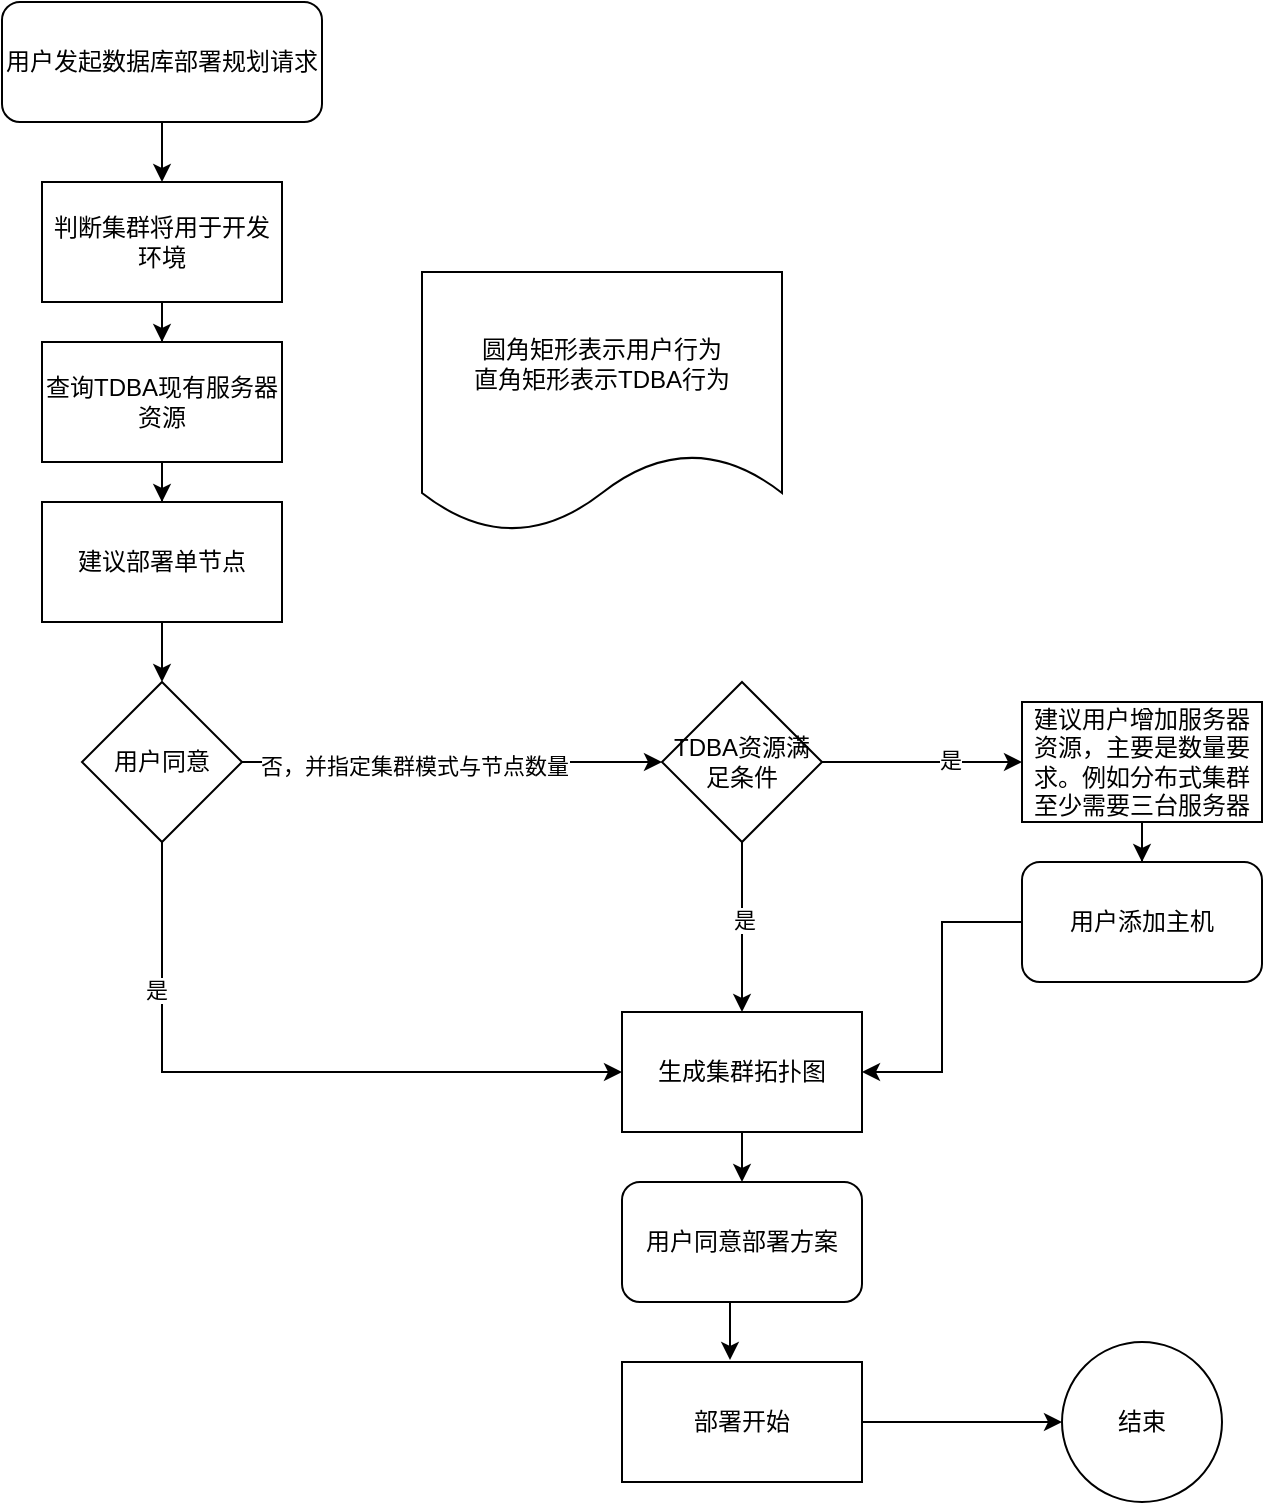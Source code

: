 <mxfile version="24.6.2" type="github">
  <diagram id="C5RBs43oDa-KdzZeNtuy" name="Page-1">
    <mxGraphModel dx="1674" dy="738" grid="1" gridSize="10" guides="1" tooltips="1" connect="1" arrows="1" fold="1" page="1" pageScale="1" pageWidth="827" pageHeight="1169" math="0" shadow="0">
      <root>
        <mxCell id="WIyWlLk6GJQsqaUBKTNV-0" />
        <mxCell id="WIyWlLk6GJQsqaUBKTNV-1" parent="WIyWlLk6GJQsqaUBKTNV-0" />
        <mxCell id="5DEuAuNzQNV4okEuvg3l-0" value="" style="edgeStyle=orthogonalEdgeStyle;rounded=0;orthogonalLoop=1;jettySize=auto;html=1;" parent="WIyWlLk6GJQsqaUBKTNV-1" source="5DEuAuNzQNV4okEuvg3l-1" target="5DEuAuNzQNV4okEuvg3l-2" edge="1">
          <mxGeometry relative="1" as="geometry" />
        </mxCell>
        <mxCell id="5DEuAuNzQNV4okEuvg3l-1" value="用户发起数据库部署规划请求" style="rounded=1;whiteSpace=wrap;html=1;" parent="WIyWlLk6GJQsqaUBKTNV-1" vertex="1">
          <mxGeometry x="100" y="20" width="160" height="60" as="geometry" />
        </mxCell>
        <mxCell id="5DEuAuNzQNV4okEuvg3l-4" value="" style="edgeStyle=orthogonalEdgeStyle;rounded=0;orthogonalLoop=1;jettySize=auto;html=1;" parent="WIyWlLk6GJQsqaUBKTNV-1" source="5DEuAuNzQNV4okEuvg3l-2" target="5DEuAuNzQNV4okEuvg3l-3" edge="1">
          <mxGeometry relative="1" as="geometry" />
        </mxCell>
        <mxCell id="5DEuAuNzQNV4okEuvg3l-2" value="判断集群将用于开发环境" style="rounded=0;whiteSpace=wrap;html=1;" parent="WIyWlLk6GJQsqaUBKTNV-1" vertex="1">
          <mxGeometry x="120" y="110" width="120" height="60" as="geometry" />
        </mxCell>
        <mxCell id="5DEuAuNzQNV4okEuvg3l-6" value="" style="edgeStyle=orthogonalEdgeStyle;rounded=0;orthogonalLoop=1;jettySize=auto;html=1;" parent="WIyWlLk6GJQsqaUBKTNV-1" source="5DEuAuNzQNV4okEuvg3l-3" target="5DEuAuNzQNV4okEuvg3l-5" edge="1">
          <mxGeometry relative="1" as="geometry" />
        </mxCell>
        <mxCell id="5DEuAuNzQNV4okEuvg3l-3" value="查询TDBA现有服务器资源" style="whiteSpace=wrap;html=1;rounded=0;" parent="WIyWlLk6GJQsqaUBKTNV-1" vertex="1">
          <mxGeometry x="120" y="190" width="120" height="60" as="geometry" />
        </mxCell>
        <mxCell id="5DEuAuNzQNV4okEuvg3l-8" value="" style="edgeStyle=orthogonalEdgeStyle;rounded=0;orthogonalLoop=1;jettySize=auto;html=1;" parent="WIyWlLk6GJQsqaUBKTNV-1" source="5DEuAuNzQNV4okEuvg3l-5" target="5DEuAuNzQNV4okEuvg3l-7" edge="1">
          <mxGeometry relative="1" as="geometry" />
        </mxCell>
        <mxCell id="5DEuAuNzQNV4okEuvg3l-5" value="建议部署单节点" style="whiteSpace=wrap;html=1;rounded=0;" parent="WIyWlLk6GJQsqaUBKTNV-1" vertex="1">
          <mxGeometry x="120" y="270" width="120" height="60" as="geometry" />
        </mxCell>
        <mxCell id="5DEuAuNzQNV4okEuvg3l-18" value="" style="edgeStyle=orthogonalEdgeStyle;rounded=0;orthogonalLoop=1;jettySize=auto;html=1;" parent="WIyWlLk6GJQsqaUBKTNV-1" source="5DEuAuNzQNV4okEuvg3l-7" target="5DEuAuNzQNV4okEuvg3l-17" edge="1">
          <mxGeometry relative="1" as="geometry" />
        </mxCell>
        <mxCell id="5DEuAuNzQNV4okEuvg3l-19" value="否，并指定集群模式与节点数量" style="edgeLabel;html=1;align=center;verticalAlign=middle;resizable=0;points=[];" parent="5DEuAuNzQNV4okEuvg3l-18" vertex="1" connectable="0">
          <mxGeometry x="-0.185" y="-2" relative="1" as="geometry">
            <mxPoint as="offset" />
          </mxGeometry>
        </mxCell>
        <mxCell id="5DEuAuNzQNV4okEuvg3l-23" style="edgeStyle=orthogonalEdgeStyle;rounded=0;orthogonalLoop=1;jettySize=auto;html=1;exitX=0.5;exitY=1;exitDx=0;exitDy=0;entryX=0;entryY=0.5;entryDx=0;entryDy=0;" parent="WIyWlLk6GJQsqaUBKTNV-1" source="5DEuAuNzQNV4okEuvg3l-7" target="5DEuAuNzQNV4okEuvg3l-20" edge="1">
          <mxGeometry relative="1" as="geometry" />
        </mxCell>
        <mxCell id="5DEuAuNzQNV4okEuvg3l-24" value="是" style="edgeLabel;html=1;align=center;verticalAlign=middle;resizable=0;points=[];" parent="5DEuAuNzQNV4okEuvg3l-23" vertex="1" connectable="0">
          <mxGeometry x="-0.573" y="-3" relative="1" as="geometry">
            <mxPoint as="offset" />
          </mxGeometry>
        </mxCell>
        <mxCell id="5DEuAuNzQNV4okEuvg3l-7" value="用户同意" style="rhombus;whiteSpace=wrap;html=1;rounded=0;" parent="WIyWlLk6GJQsqaUBKTNV-1" vertex="1">
          <mxGeometry x="140" y="360" width="80" height="80" as="geometry" />
        </mxCell>
        <mxCell id="5DEuAuNzQNV4okEuvg3l-14" value="&lt;span style=&quot;text-wrap: nowrap;&quot;&gt;圆角矩形表示用户行为&lt;/span&gt;&lt;div style=&quot;text-wrap: nowrap;&quot;&gt;直角矩形表示TDBA行为&lt;/div&gt;" style="shape=document;whiteSpace=wrap;html=1;boundedLbl=1;" parent="WIyWlLk6GJQsqaUBKTNV-1" vertex="1">
          <mxGeometry x="310" y="155" width="180" height="130" as="geometry" />
        </mxCell>
        <mxCell id="5DEuAuNzQNV4okEuvg3l-21" value="" style="edgeStyle=orthogonalEdgeStyle;rounded=0;orthogonalLoop=1;jettySize=auto;html=1;" parent="WIyWlLk6GJQsqaUBKTNV-1" source="5DEuAuNzQNV4okEuvg3l-17" target="5DEuAuNzQNV4okEuvg3l-20" edge="1">
          <mxGeometry relative="1" as="geometry" />
        </mxCell>
        <mxCell id="5DEuAuNzQNV4okEuvg3l-22" value="是" style="edgeLabel;html=1;align=center;verticalAlign=middle;resizable=0;points=[];" parent="5DEuAuNzQNV4okEuvg3l-21" vertex="1" connectable="0">
          <mxGeometry x="-0.078" y="1" relative="1" as="geometry">
            <mxPoint as="offset" />
          </mxGeometry>
        </mxCell>
        <mxCell id="5DEuAuNzQNV4okEuvg3l-26" value="" style="edgeStyle=orthogonalEdgeStyle;rounded=0;orthogonalLoop=1;jettySize=auto;html=1;" parent="WIyWlLk6GJQsqaUBKTNV-1" source="5DEuAuNzQNV4okEuvg3l-17" target="5DEuAuNzQNV4okEuvg3l-25" edge="1">
          <mxGeometry relative="1" as="geometry" />
        </mxCell>
        <mxCell id="5DEuAuNzQNV4okEuvg3l-27" value="是" style="edgeLabel;html=1;align=center;verticalAlign=middle;resizable=0;points=[];" parent="5DEuAuNzQNV4okEuvg3l-26" vertex="1" connectable="0">
          <mxGeometry x="0.267" y="1" relative="1" as="geometry">
            <mxPoint as="offset" />
          </mxGeometry>
        </mxCell>
        <mxCell id="5DEuAuNzQNV4okEuvg3l-17" value="TDBA资源满足条件" style="rhombus;whiteSpace=wrap;html=1;rounded=0;" parent="WIyWlLk6GJQsqaUBKTNV-1" vertex="1">
          <mxGeometry x="430" y="360" width="80" height="80" as="geometry" />
        </mxCell>
        <mxCell id="5DEuAuNzQNV4okEuvg3l-34" value="" style="edgeStyle=orthogonalEdgeStyle;rounded=0;orthogonalLoop=1;jettySize=auto;html=1;" parent="WIyWlLk6GJQsqaUBKTNV-1" source="5DEuAuNzQNV4okEuvg3l-20" target="5DEuAuNzQNV4okEuvg3l-33" edge="1">
          <mxGeometry relative="1" as="geometry" />
        </mxCell>
        <mxCell id="5DEuAuNzQNV4okEuvg3l-20" value="生成集群拓扑图" style="whiteSpace=wrap;html=1;rounded=0;" parent="WIyWlLk6GJQsqaUBKTNV-1" vertex="1">
          <mxGeometry x="410" y="525" width="120" height="60" as="geometry" />
        </mxCell>
        <mxCell id="5DEuAuNzQNV4okEuvg3l-29" value="" style="edgeStyle=orthogonalEdgeStyle;rounded=0;orthogonalLoop=1;jettySize=auto;html=1;" parent="WIyWlLk6GJQsqaUBKTNV-1" source="5DEuAuNzQNV4okEuvg3l-25" target="5DEuAuNzQNV4okEuvg3l-28" edge="1">
          <mxGeometry relative="1" as="geometry" />
        </mxCell>
        <mxCell id="5DEuAuNzQNV4okEuvg3l-25" value="建议用户增加服务器资源，主要是数量要求。例如分布式集群至少需要三台服务器" style="whiteSpace=wrap;html=1;rounded=0;" parent="WIyWlLk6GJQsqaUBKTNV-1" vertex="1">
          <mxGeometry x="610" y="370" width="120" height="60" as="geometry" />
        </mxCell>
        <mxCell id="5DEuAuNzQNV4okEuvg3l-30" style="edgeStyle=orthogonalEdgeStyle;rounded=0;orthogonalLoop=1;jettySize=auto;html=1;entryX=1;entryY=0.5;entryDx=0;entryDy=0;" parent="WIyWlLk6GJQsqaUBKTNV-1" source="5DEuAuNzQNV4okEuvg3l-28" target="5DEuAuNzQNV4okEuvg3l-20" edge="1">
          <mxGeometry relative="1" as="geometry" />
        </mxCell>
        <mxCell id="5DEuAuNzQNV4okEuvg3l-28" value="用户添加主机" style="rounded=1;whiteSpace=wrap;html=1;" parent="WIyWlLk6GJQsqaUBKTNV-1" vertex="1">
          <mxGeometry x="610" y="450" width="120" height="60" as="geometry" />
        </mxCell>
        <mxCell id="5DEuAuNzQNV4okEuvg3l-33" value="用户同意部署方案" style="rounded=1;whiteSpace=wrap;html=1;" parent="WIyWlLk6GJQsqaUBKTNV-1" vertex="1">
          <mxGeometry x="410" y="610" width="120" height="60" as="geometry" />
        </mxCell>
        <mxCell id="5DEuAuNzQNV4okEuvg3l-38" value="" style="edgeStyle=orthogonalEdgeStyle;rounded=0;orthogonalLoop=1;jettySize=auto;html=1;" parent="WIyWlLk6GJQsqaUBKTNV-1" source="5DEuAuNzQNV4okEuvg3l-35" target="5DEuAuNzQNV4okEuvg3l-37" edge="1">
          <mxGeometry relative="1" as="geometry" />
        </mxCell>
        <mxCell id="5DEuAuNzQNV4okEuvg3l-35" value="部署开始" style="rounded=0;whiteSpace=wrap;html=1;" parent="WIyWlLk6GJQsqaUBKTNV-1" vertex="1">
          <mxGeometry x="410" y="700" width="120" height="60" as="geometry" />
        </mxCell>
        <mxCell id="5DEuAuNzQNV4okEuvg3l-36" style="edgeStyle=orthogonalEdgeStyle;rounded=0;orthogonalLoop=1;jettySize=auto;html=1;exitX=0.5;exitY=1;exitDx=0;exitDy=0;entryX=0.45;entryY=-0.017;entryDx=0;entryDy=0;entryPerimeter=0;" parent="WIyWlLk6GJQsqaUBKTNV-1" source="5DEuAuNzQNV4okEuvg3l-33" target="5DEuAuNzQNV4okEuvg3l-35" edge="1">
          <mxGeometry relative="1" as="geometry" />
        </mxCell>
        <mxCell id="5DEuAuNzQNV4okEuvg3l-37" value="结束" style="ellipse;whiteSpace=wrap;html=1;rounded=0;" parent="WIyWlLk6GJQsqaUBKTNV-1" vertex="1">
          <mxGeometry x="630" y="690" width="80" height="80" as="geometry" />
        </mxCell>
      </root>
    </mxGraphModel>
  </diagram>
</mxfile>
